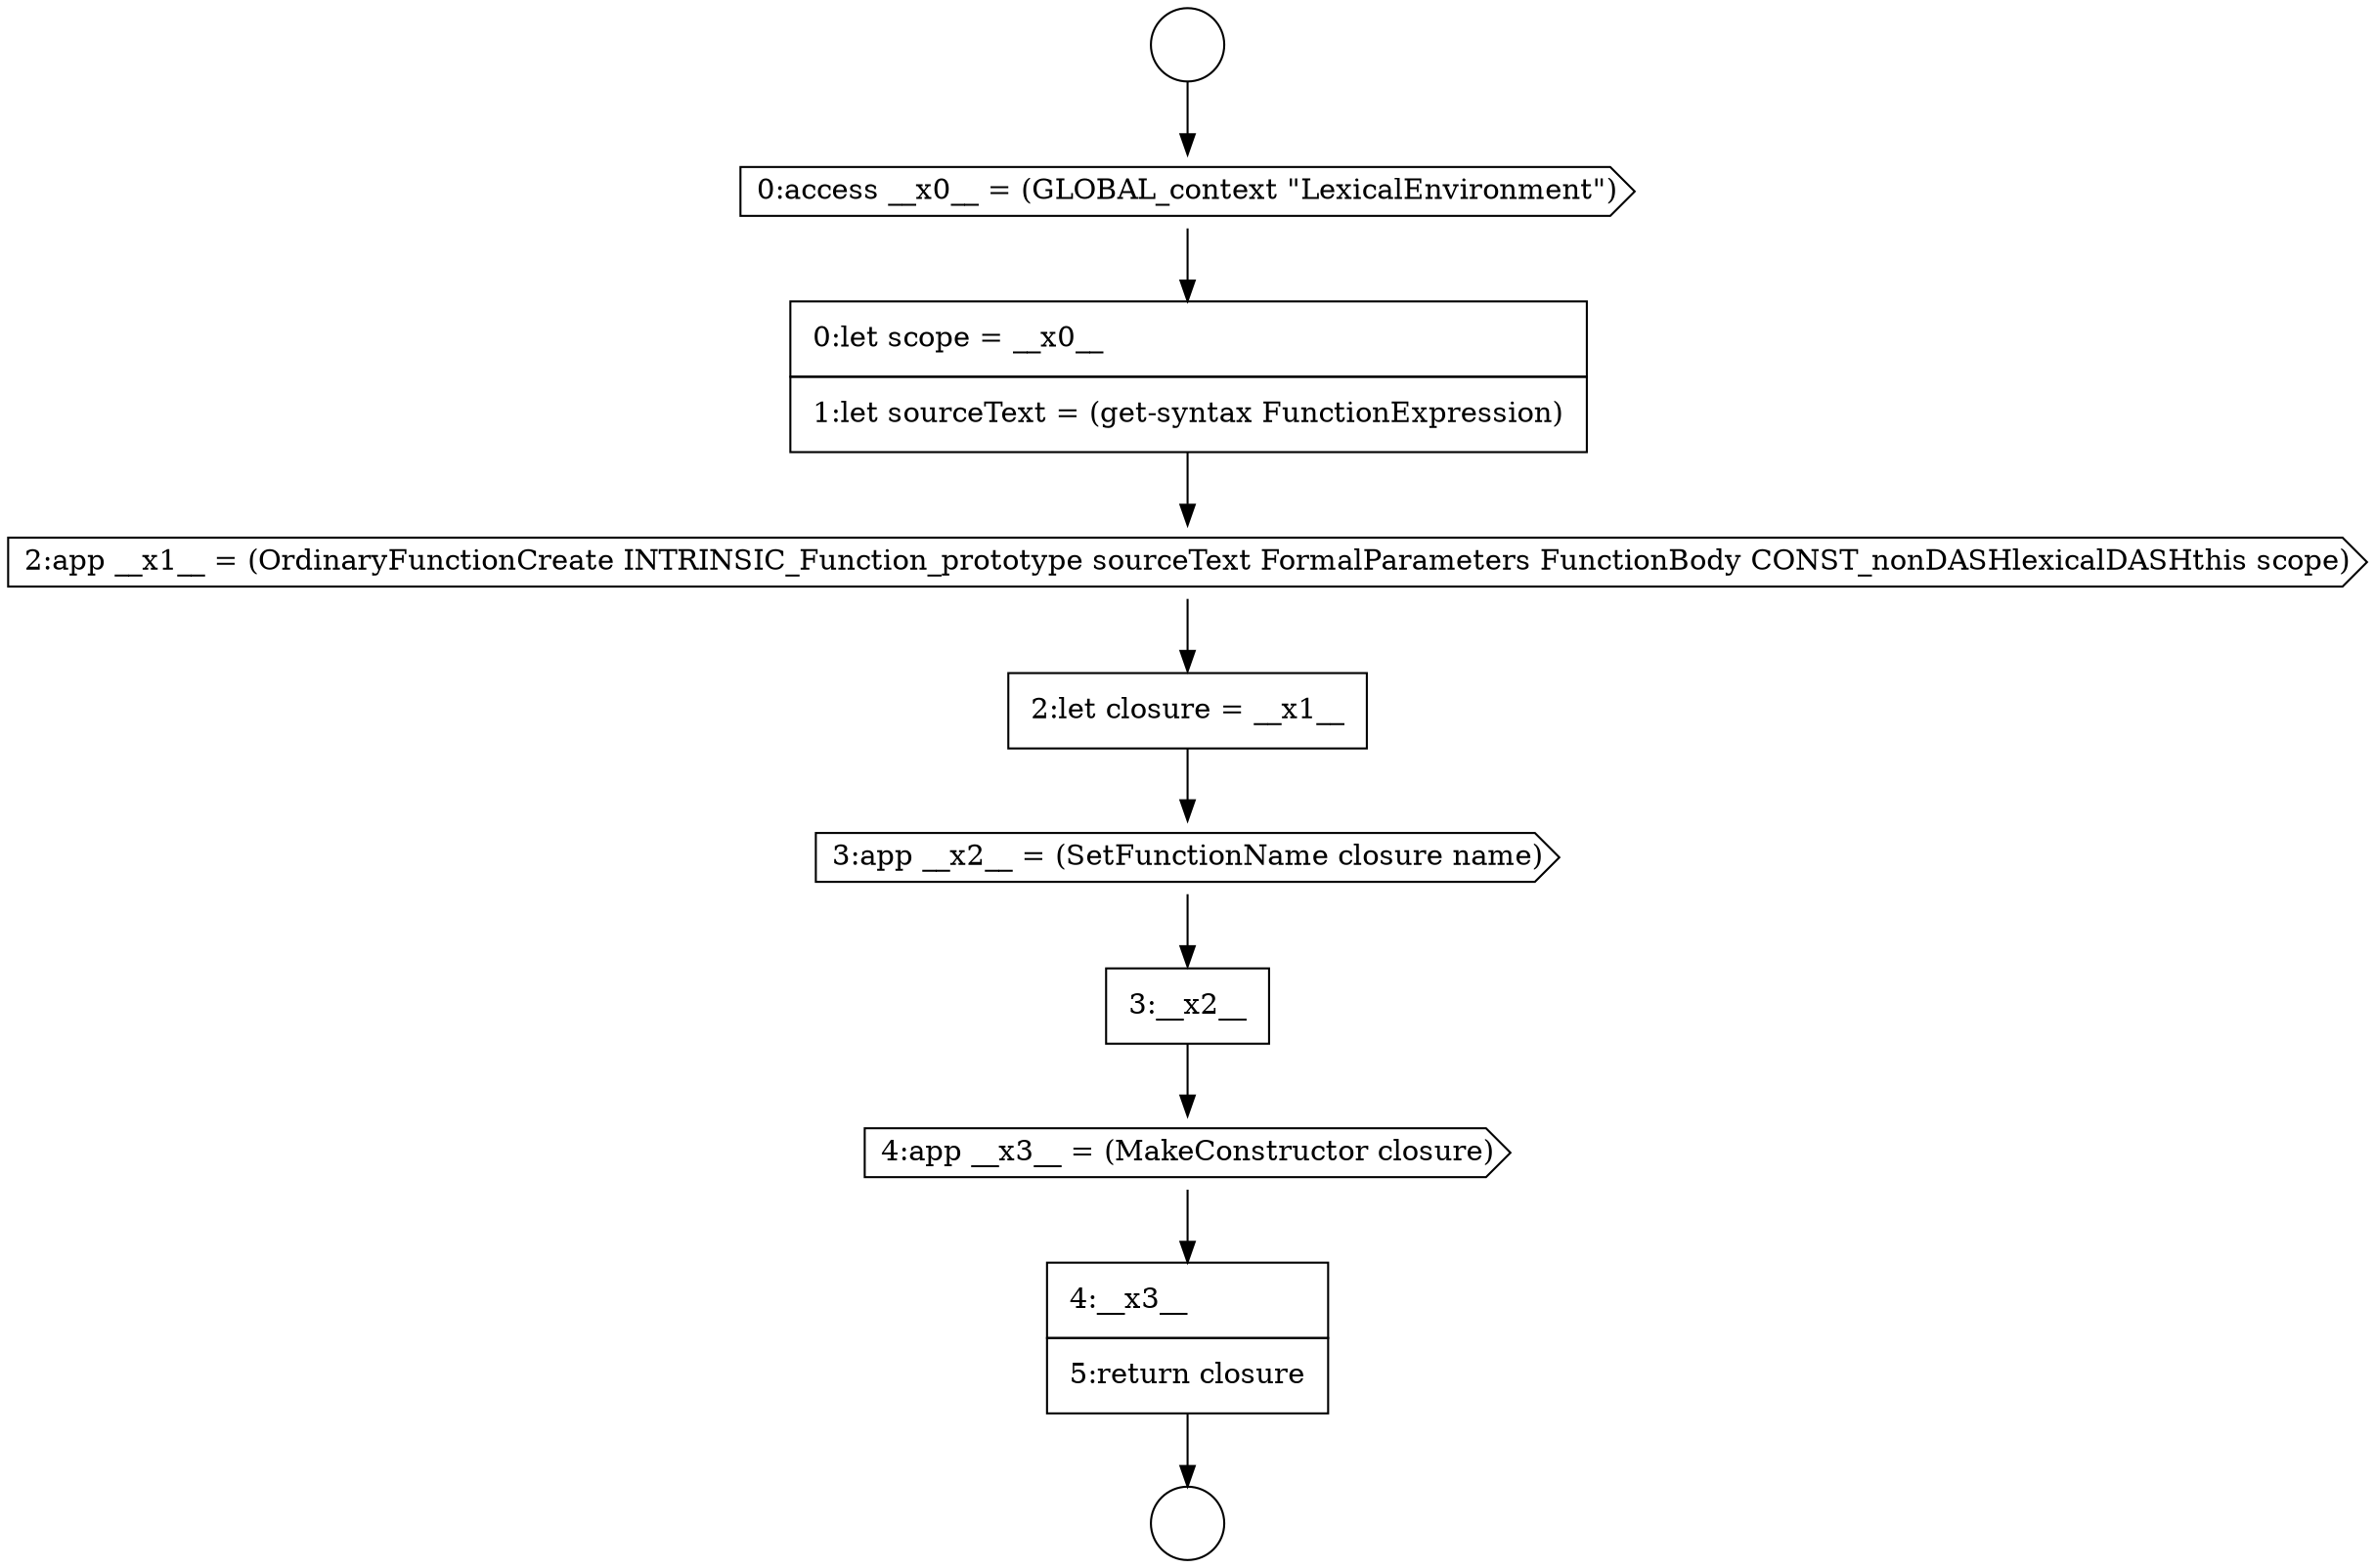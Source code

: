 digraph {
  node8887 [shape=cds, label=<<font color="black">0:access __x0__ = (GLOBAL_context &quot;LexicalEnvironment&quot;)</font>> color="black" fillcolor="white" style=filled]
  node8892 [shape=none, margin=0, label=<<font color="black">
    <table border="0" cellborder="1" cellspacing="0" cellpadding="10">
      <tr><td align="left">3:__x2__</td></tr>
    </table>
  </font>> color="black" fillcolor="white" style=filled]
  node8888 [shape=none, margin=0, label=<<font color="black">
    <table border="0" cellborder="1" cellspacing="0" cellpadding="10">
      <tr><td align="left">0:let scope = __x0__</td></tr>
      <tr><td align="left">1:let sourceText = (get-syntax FunctionExpression)</td></tr>
    </table>
  </font>> color="black" fillcolor="white" style=filled]
  node8891 [shape=cds, label=<<font color="black">3:app __x2__ = (SetFunctionName closure name)</font>> color="black" fillcolor="white" style=filled]
  node8894 [shape=none, margin=0, label=<<font color="black">
    <table border="0" cellborder="1" cellspacing="0" cellpadding="10">
      <tr><td align="left">4:__x3__</td></tr>
      <tr><td align="left">5:return closure</td></tr>
    </table>
  </font>> color="black" fillcolor="white" style=filled]
  node8885 [shape=circle label=" " color="black" fillcolor="white" style=filled]
  node8890 [shape=none, margin=0, label=<<font color="black">
    <table border="0" cellborder="1" cellspacing="0" cellpadding="10">
      <tr><td align="left">2:let closure = __x1__</td></tr>
    </table>
  </font>> color="black" fillcolor="white" style=filled]
  node8893 [shape=cds, label=<<font color="black">4:app __x3__ = (MakeConstructor closure)</font>> color="black" fillcolor="white" style=filled]
  node8886 [shape=circle label=" " color="black" fillcolor="white" style=filled]
  node8889 [shape=cds, label=<<font color="black">2:app __x1__ = (OrdinaryFunctionCreate INTRINSIC_Function_prototype sourceText FormalParameters FunctionBody CONST_nonDASHlexicalDASHthis scope)</font>> color="black" fillcolor="white" style=filled]
  node8887 -> node8888 [ color="black"]
  node8892 -> node8893 [ color="black"]
  node8889 -> node8890 [ color="black"]
  node8893 -> node8894 [ color="black"]
  node8894 -> node8886 [ color="black"]
  node8891 -> node8892 [ color="black"]
  node8888 -> node8889 [ color="black"]
  node8890 -> node8891 [ color="black"]
  node8885 -> node8887 [ color="black"]
}
